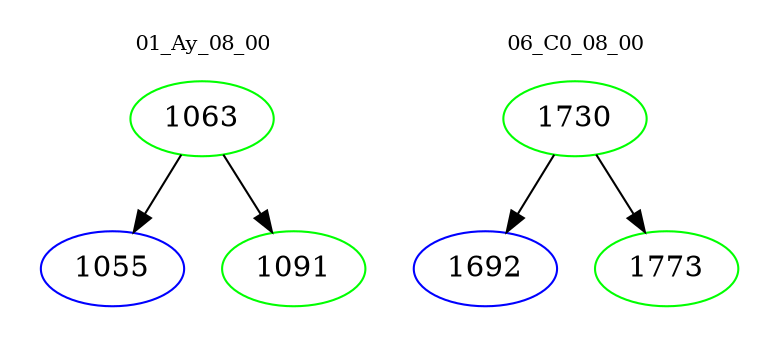 digraph{
subgraph cluster_0 {
color = white
label = "01_Ay_08_00";
fontsize=10;
T0_1063 [label="1063", color="green"]
T0_1063 -> T0_1055 [color="black"]
T0_1055 [label="1055", color="blue"]
T0_1063 -> T0_1091 [color="black"]
T0_1091 [label="1091", color="green"]
}
subgraph cluster_1 {
color = white
label = "06_C0_08_00";
fontsize=10;
T1_1730 [label="1730", color="green"]
T1_1730 -> T1_1692 [color="black"]
T1_1692 [label="1692", color="blue"]
T1_1730 -> T1_1773 [color="black"]
T1_1773 [label="1773", color="green"]
}
}
